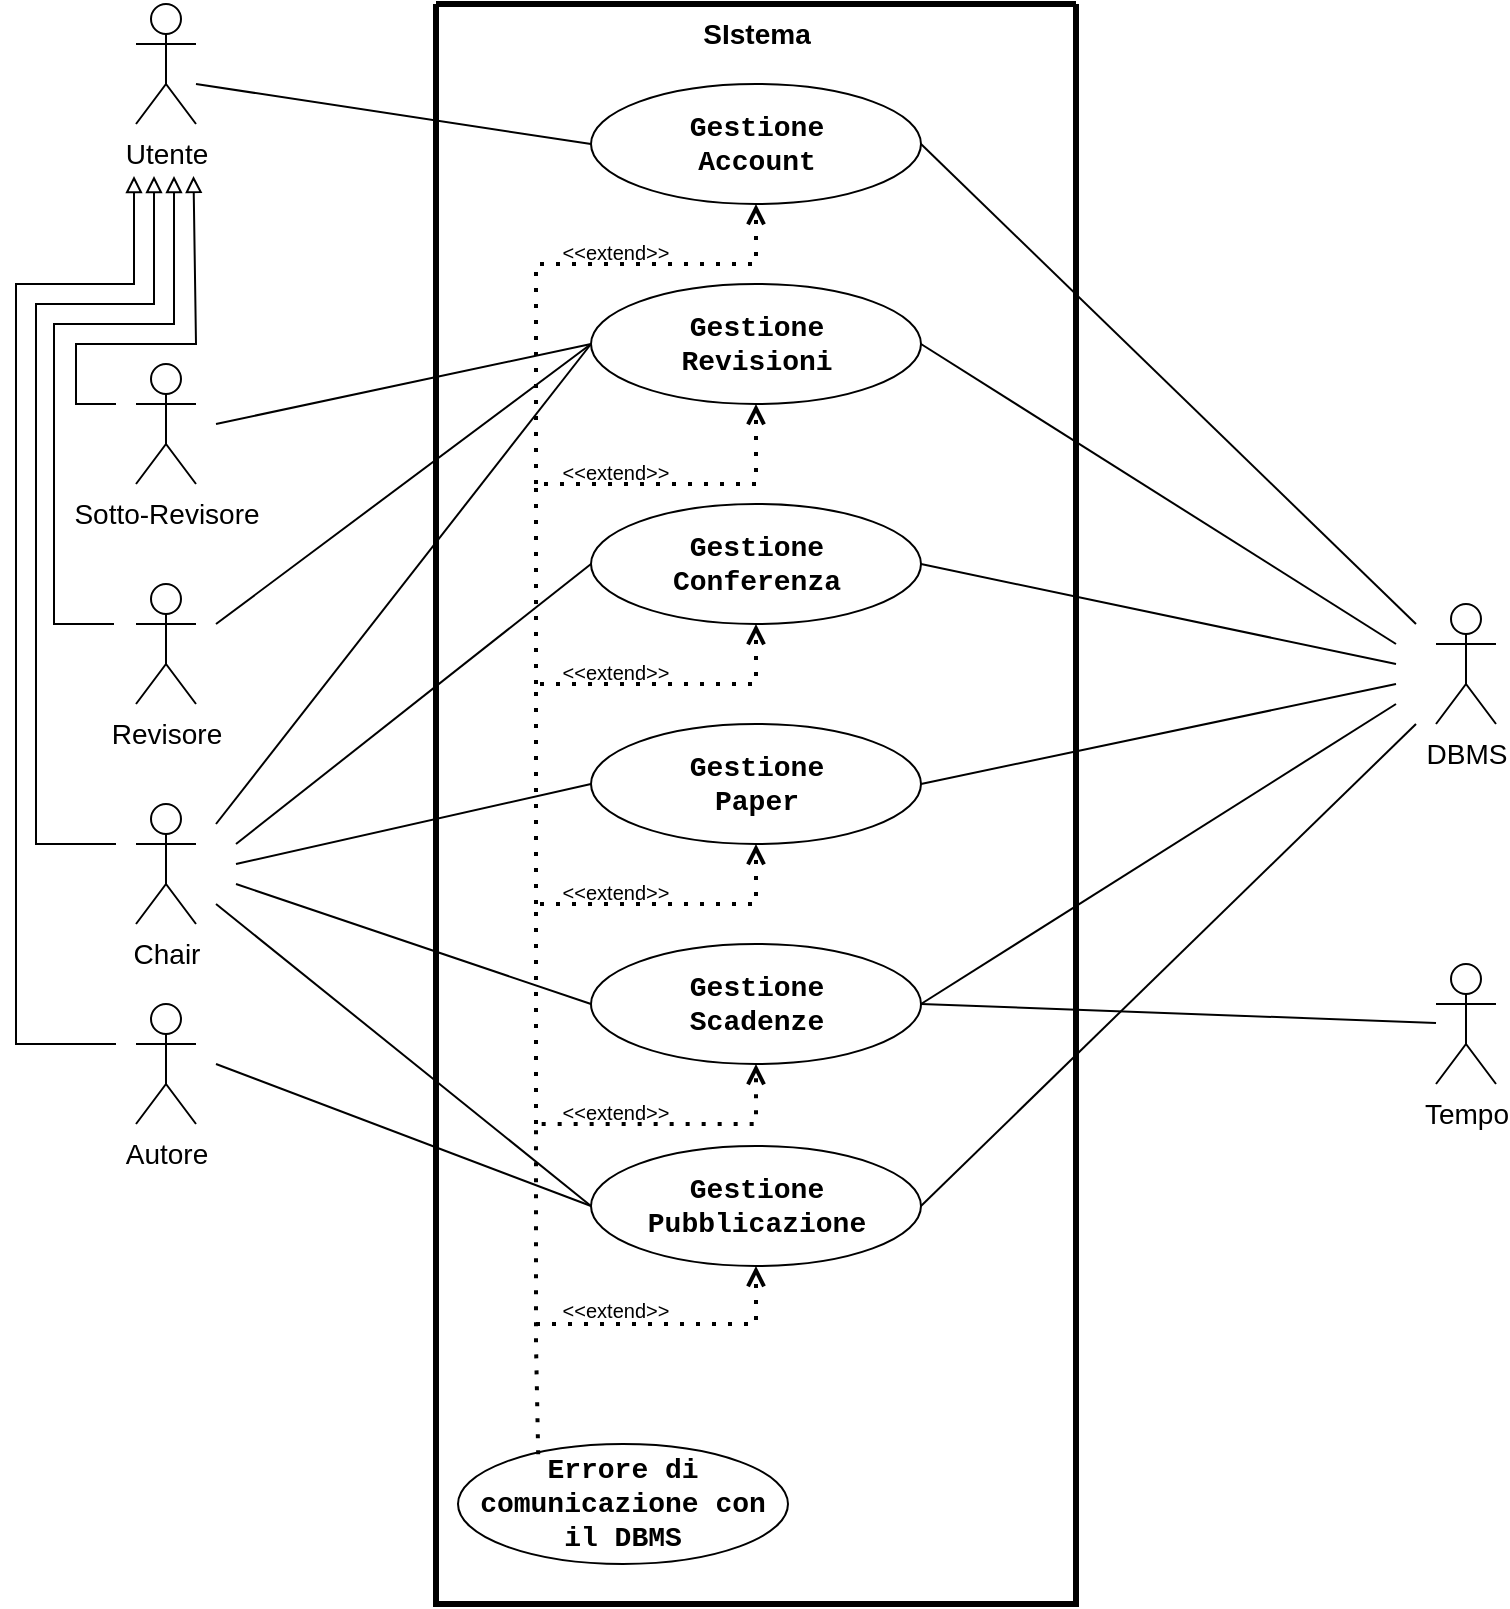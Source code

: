 <mxfile version="26.2.14">
  <diagram name="Page-1" id="3WrCtMFRqj1QOnCrlEEc">
    <mxGraphModel dx="1389" dy="713" grid="1" gridSize="10" guides="1" tooltips="1" connect="1" arrows="1" fold="1" page="1" pageScale="1" pageWidth="850" pageHeight="1100" background="light-dark(#FFFFFF,#FFFFFF)" math="0" shadow="0">
      <root>
        <mxCell id="0" />
        <mxCell id="1" parent="0" />
        <mxCell id="1eNqCUqUD9JuJW1qk43Z-1" value="" style="swimlane;startSize=0;swimlaneFillColor=none;strokeWidth=3;strokeColor=light-dark(#000000,#000000);labelBackgroundColor=none;fontColor=light-dark(#000000,#000000);" parent="1" vertex="1">
          <mxGeometry x="240" y="100" width="320" height="800" as="geometry">
            <mxRectangle x="260" y="90" width="50" height="40" as="alternateBounds" />
          </mxGeometry>
        </mxCell>
        <mxCell id="1eNqCUqUD9JuJW1qk43Z-10" value="&lt;font style=&quot;color: light-dark(rgb(0, 0, 0), rgb(0, 0, 0)); font-size: 14px;&quot; face=&quot;Courier New&quot;&gt;&lt;b&gt;Gestione&lt;/b&gt;&lt;/font&gt;&lt;div&gt;&lt;font style=&quot;color: light-dark(rgb(0, 0, 0), rgb(0, 0, 0)); font-size: 14px;&quot; face=&quot;Courier New&quot;&gt;&lt;b&gt;Account&lt;/b&gt;&lt;/font&gt;&lt;/div&gt;" style="ellipse;whiteSpace=wrap;html=1;fillColor=light-dark(#FFFFFF,#FFFFFF);strokeColor=light-dark(#000000,#000000);" parent="1eNqCUqUD9JuJW1qk43Z-1" vertex="1">
          <mxGeometry x="77.5" y="40" width="165" height="60" as="geometry" />
        </mxCell>
        <mxCell id="1eNqCUqUD9JuJW1qk43Z-13" value="&lt;font face=&quot;Courier New&quot; style=&quot;color: light-dark(rgb(0, 0, 0), rgb(0, 0, 0)); font-size: 14px;&quot;&gt;&lt;b&gt;Gestione&lt;/b&gt;&lt;/font&gt;&lt;div&gt;&lt;span style=&quot;font-family: &amp;quot;Courier New&amp;quot;;&quot;&gt;&lt;font style=&quot;color: light-dark(rgb(0, 0, 0), rgb(0, 0, 0)); font-size: 14px;&quot;&gt;&lt;b&gt;Revisioni&lt;/b&gt;&lt;/font&gt;&lt;/span&gt;&lt;/div&gt;" style="ellipse;whiteSpace=wrap;html=1;fillColor=light-dark(#FFFFFF,#FFFFFF);strokeColor=light-dark(#000000,#000000);" parent="1eNqCUqUD9JuJW1qk43Z-1" vertex="1">
          <mxGeometry x="77.5" y="140" width="165" height="60" as="geometry" />
        </mxCell>
        <mxCell id="1eNqCUqUD9JuJW1qk43Z-14" value="&lt;font face=&quot;Courier New&quot; style=&quot;color: light-dark(rgb(0, 0, 0), rgb(0, 0, 0)); font-size: 14px;&quot;&gt;&lt;b&gt;Gestione&lt;/b&gt;&lt;/font&gt;&lt;div&gt;&lt;font style=&quot;color: light-dark(rgb(0, 0, 0), rgb(0, 0, 0)); font-size: 14px;&quot; face=&quot;Courier New&quot;&gt;&lt;b&gt;Conferenza&lt;/b&gt;&lt;/font&gt;&lt;/div&gt;" style="ellipse;whiteSpace=wrap;html=1;fillColor=light-dark(#FFFFFF,#FFFFFF);strokeColor=light-dark(#000000,#000000);" parent="1eNqCUqUD9JuJW1qk43Z-1" vertex="1">
          <mxGeometry x="77.5" y="250" width="165" height="60" as="geometry" />
        </mxCell>
        <mxCell id="1eNqCUqUD9JuJW1qk43Z-15" value="&lt;font face=&quot;Courier New&quot; style=&quot;color: light-dark(rgb(0, 0, 0), rgb(0, 0, 0)); font-size: 14px;&quot;&gt;&lt;b&gt;Gestione&lt;/b&gt;&lt;/font&gt;&lt;div&gt;&lt;span style=&quot;font-family: &amp;quot;Courier New&amp;quot;;&quot;&gt;&lt;font style=&quot;color: light-dark(rgb(0, 0, 0), rgb(0, 0, 0)); font-size: 14px;&quot;&gt;&lt;b&gt;Paper&lt;/b&gt;&lt;/font&gt;&lt;/span&gt;&lt;/div&gt;" style="ellipse;whiteSpace=wrap;html=1;fillColor=light-dark(#FFFFFF,#FFFFFF);strokeColor=light-dark(#000000,#000000);" parent="1eNqCUqUD9JuJW1qk43Z-1" vertex="1">
          <mxGeometry x="77.5" y="360" width="165" height="60" as="geometry" />
        </mxCell>
        <mxCell id="1eNqCUqUD9JuJW1qk43Z-11" value="&lt;font face=&quot;Courier New&quot; style=&quot;color: light-dark(rgb(0, 0, 0), rgb(0, 0, 0)); font-size: 14px;&quot;&gt;&lt;b&gt;Gestione&lt;/b&gt;&lt;/font&gt;&lt;div&gt;&lt;font face=&quot;Courier New&quot; style=&quot;color: light-dark(rgb(0, 0, 0), rgb(0, 0, 0)); font-size: 14px;&quot;&gt;&lt;b&gt;Pubblicazione&lt;/b&gt;&lt;/font&gt;&lt;/div&gt;" style="ellipse;whiteSpace=wrap;html=1;fillColor=light-dark(#FFFFFF,#FFFFFF);strokeColor=light-dark(#000000,#000000);" parent="1eNqCUqUD9JuJW1qk43Z-1" vertex="1">
          <mxGeometry x="77.5" y="571" width="165" height="60" as="geometry" />
        </mxCell>
        <mxCell id="1eNqCUqUD9JuJW1qk43Z-30" value="&lt;font face=&quot;Courier New&quot; style=&quot;color: light-dark(rgb(0, 0, 0), rgb(0, 0, 0)); font-size: 14px;&quot;&gt;&lt;b&gt;Gestione&lt;/b&gt;&lt;/font&gt;&lt;div&gt;&lt;font face=&quot;Courier New&quot; style=&quot;color: light-dark(rgb(0, 0, 0), rgb(0, 0, 0)); font-size: 14px;&quot;&gt;&lt;b&gt;Scadenze&lt;/b&gt;&lt;/font&gt;&lt;/div&gt;" style="ellipse;whiteSpace=wrap;html=1;fillColor=light-dark(#FFFFFF,#FFFFFF);strokeColor=light-dark(#000000,#000000);" parent="1eNqCUqUD9JuJW1qk43Z-1" vertex="1">
          <mxGeometry x="77.5" y="470" width="165" height="60" as="geometry" />
        </mxCell>
        <mxCell id="gYo0cPuWThSeLoVCJnns-1" value="&lt;font style=&quot;color: light-dark(rgb(0, 0, 0), rgb(0, 0, 0));&quot; face=&quot;Courier New&quot;&gt;&lt;span style=&quot;font-size: 14px;&quot;&gt;&lt;b style=&quot;&quot;&gt;Errore di comunicazione con il DBMS&lt;/b&gt;&lt;/span&gt;&lt;/font&gt;" style="ellipse;whiteSpace=wrap;html=1;fillColor=light-dark(#FFFFFF,#FFFFFF);strokeColor=light-dark(#000000,#000000);" vertex="1" parent="1eNqCUqUD9JuJW1qk43Z-1">
          <mxGeometry x="11" y="720" width="165" height="60" as="geometry" />
        </mxCell>
        <mxCell id="gYo0cPuWThSeLoVCJnns-2" value="&lt;font style=&quot;color: light-dark(rgb(0, 0, 0), rgb(0, 0, 0)); font-size: 14px;&quot;&gt;&lt;b&gt;SIstema&lt;/b&gt;&lt;/font&gt;" style="text;html=1;align=center;verticalAlign=middle;resizable=0;points=[];autosize=1;strokeColor=none;fillColor=none;" vertex="1" parent="1eNqCUqUD9JuJW1qk43Z-1">
          <mxGeometry x="120" width="80" height="30" as="geometry" />
        </mxCell>
        <mxCell id="gYo0cPuWThSeLoVCJnns-7" value="" style="endArrow=open;dashed=1;html=1;dashPattern=1 3;strokeWidth=2;rounded=0;strokeColor=light-dark(#000000,#000000);endFill=0;entryX=0.5;entryY=1;entryDx=0;entryDy=0;" edge="1" parent="1eNqCUqUD9JuJW1qk43Z-1" target="1eNqCUqUD9JuJW1qk43Z-14">
          <mxGeometry width="50" height="50" relative="1" as="geometry">
            <mxPoint x="50" y="450" as="sourcePoint" />
            <mxPoint x="170" y="330" as="targetPoint" />
            <Array as="points">
              <mxPoint x="50" y="340" />
              <mxPoint x="160" y="340" />
            </Array>
          </mxGeometry>
        </mxCell>
        <mxCell id="gYo0cPuWThSeLoVCJnns-8" value="" style="endArrow=open;dashed=1;html=1;dashPattern=1 3;strokeWidth=2;rounded=0;strokeColor=light-dark(#000000,#000000);endFill=0;entryX=0.5;entryY=1;entryDx=0;entryDy=0;" edge="1" parent="1eNqCUqUD9JuJW1qk43Z-1" target="1eNqCUqUD9JuJW1qk43Z-13">
          <mxGeometry width="50" height="50" relative="1" as="geometry">
            <mxPoint x="50" y="340" as="sourcePoint" />
            <mxPoint x="160" y="190" as="targetPoint" />
            <Array as="points">
              <mxPoint x="50" y="240" />
              <mxPoint x="160" y="240" />
            </Array>
          </mxGeometry>
        </mxCell>
        <mxCell id="gYo0cPuWThSeLoVCJnns-9" value="" style="endArrow=open;dashed=1;html=1;dashPattern=1 3;strokeWidth=2;rounded=0;strokeColor=light-dark(#000000,#000000);endFill=0;entryX=0.5;entryY=1;entryDx=0;entryDy=0;" edge="1" parent="1eNqCUqUD9JuJW1qk43Z-1" target="1eNqCUqUD9JuJW1qk43Z-10">
          <mxGeometry width="50" height="50" relative="1" as="geometry">
            <mxPoint x="50" y="240" as="sourcePoint" />
            <mxPoint x="110" y="150" as="targetPoint" />
            <Array as="points">
              <mxPoint x="50" y="130" />
              <mxPoint x="160" y="130" />
            </Array>
          </mxGeometry>
        </mxCell>
        <mxCell id="gYo0cPuWThSeLoVCJnns-10" value="&lt;font style=&quot;color: light-dark(rgb(0, 0, 0), rgb(0, 0, 0)); font-size: 10px;&quot;&gt;&amp;lt;&amp;lt;extend&amp;gt;&amp;gt;&lt;/font&gt;" style="text;html=1;align=center;verticalAlign=middle;whiteSpace=wrap;rounded=0;" vertex="1" parent="1eNqCUqUD9JuJW1qk43Z-1">
          <mxGeometry x="59.5" y="648" width="60" height="10" as="geometry" />
        </mxCell>
        <mxCell id="gYo0cPuWThSeLoVCJnns-5" value="" style="endArrow=open;dashed=1;html=1;dashPattern=1 3;strokeWidth=2;rounded=0;strokeColor=light-dark(#000000,#000000);endFill=0;entryX=0.5;entryY=1;entryDx=0;entryDy=0;exitX=0.243;exitY=0.086;exitDx=0;exitDy=0;exitPerimeter=0;" edge="1" parent="1eNqCUqUD9JuJW1qk43Z-1" source="gYo0cPuWThSeLoVCJnns-1" target="1eNqCUqUD9JuJW1qk43Z-30">
          <mxGeometry width="50" height="50" relative="1" as="geometry">
            <mxPoint x="90" y="670" as="sourcePoint" />
            <mxPoint x="170" y="641" as="targetPoint" />
            <Array as="points">
              <mxPoint x="50" y="670" />
              <mxPoint x="50" y="560" />
              <mxPoint x="160" y="560" />
            </Array>
          </mxGeometry>
        </mxCell>
        <mxCell id="gYo0cPuWThSeLoVCJnns-27" value="&lt;font style=&quot;color: light-dark(rgb(0, 0, 0), rgb(0, 0, 0)); font-size: 10px;&quot;&gt;&amp;lt;&amp;lt;extend&amp;gt;&amp;gt;&lt;/font&gt;" style="text;html=1;align=center;verticalAlign=middle;whiteSpace=wrap;rounded=0;" vertex="1" parent="1eNqCUqUD9JuJW1qk43Z-1">
          <mxGeometry x="59.5" y="549" width="60" height="10" as="geometry" />
        </mxCell>
        <mxCell id="1eNqCUqUD9JuJW1qk43Z-6" style="edgeStyle=orthogonalEdgeStyle;rounded=0;orthogonalLoop=1;jettySize=auto;html=1;endArrow=block;endFill=0;strokeColor=light-dark(#000000,#000000);strokeWidth=1;" parent="1" edge="1">
          <mxGeometry relative="1" as="geometry">
            <mxPoint x="109" y="186" as="targetPoint" />
            <mxPoint x="79" y="410" as="sourcePoint" />
            <Array as="points">
              <mxPoint x="49" y="410" />
              <mxPoint x="49" y="260" />
              <mxPoint x="109" y="260" />
            </Array>
          </mxGeometry>
        </mxCell>
        <mxCell id="1eNqCUqUD9JuJW1qk43Z-7" value="&lt;font face=&quot;Helvetica&quot; style=&quot;color: light-dark(rgb(0, 0, 0), rgb(0, 0, 0)); font-size: 14px;&quot;&gt;Autore&lt;/font&gt;" style="shape=umlActor;verticalLabelPosition=bottom;verticalAlign=top;html=1;outlineConnect=0;strokeColor=light-dark(#000000,#000000);fillColor=none;" parent="1" vertex="1">
          <mxGeometry x="90" y="600" width="30" height="60" as="geometry" />
        </mxCell>
        <mxCell id="1eNqCUqUD9JuJW1qk43Z-16" value="&lt;font face=&quot;Helvetica&quot; style=&quot;color: light-dark(rgb(0, 0, 0), rgb(0, 0, 0)); font-size: 14px;&quot;&gt;Chair&lt;/font&gt;" style="shape=umlActor;verticalLabelPosition=bottom;verticalAlign=top;html=1;outlineConnect=0;strokeColor=light-dark(#000000,#000000);fillColor=none;" parent="1" vertex="1">
          <mxGeometry x="90" y="500" width="30" height="60" as="geometry" />
        </mxCell>
        <mxCell id="1eNqCUqUD9JuJW1qk43Z-17" value="&lt;font face=&quot;Helvetica&quot; style=&quot;color: light-dark(rgb(0, 0, 0), rgb(0, 0, 0)); font-size: 14px;&quot;&gt;Revisore&lt;/font&gt;" style="shape=umlActor;verticalLabelPosition=bottom;verticalAlign=top;html=1;outlineConnect=0;strokeColor=light-dark(#000000,#000000);fillColor=none;" parent="1" vertex="1">
          <mxGeometry x="90" y="390" width="30" height="60" as="geometry" />
        </mxCell>
        <mxCell id="1eNqCUqUD9JuJW1qk43Z-18" value="&lt;font face=&quot;Helvetica&quot; style=&quot;color: light-dark(rgb(0, 0, 0), rgb(0, 0, 0)); font-size: 14px;&quot;&gt;Sotto-Revisore&lt;/font&gt;" style="shape=umlActor;verticalLabelPosition=bottom;verticalAlign=top;html=1;outlineConnect=0;strokeColor=light-dark(#000000,#000000);fillColor=none;" parent="1" vertex="1">
          <mxGeometry x="90" y="280" width="30" height="60" as="geometry" />
        </mxCell>
        <mxCell id="1eNqCUqUD9JuJW1qk43Z-22" style="rounded=0;orthogonalLoop=1;jettySize=auto;html=1;entryX=0;entryY=0.5;entryDx=0;entryDy=0;strokeColor=light-dark(#000000,#000000);endArrow=none;startFill=0;" parent="1" target="1eNqCUqUD9JuJW1qk43Z-10" edge="1">
          <mxGeometry relative="1" as="geometry">
            <mxPoint x="120" y="140" as="sourcePoint" />
          </mxGeometry>
        </mxCell>
        <mxCell id="1eNqCUqUD9JuJW1qk43Z-19" value="&lt;font style=&quot;color: light-dark(rgb(0, 0, 0), rgb(0, 0, 0)); font-size: 14px;&quot;&gt;Utente&lt;/font&gt;" style="shape=umlActor;verticalLabelPosition=bottom;verticalAlign=top;html=1;outlineConnect=0;strokeColor=light-dark(#000000,#000000);fillColor=none;" parent="1" vertex="1">
          <mxGeometry x="90" y="100" width="30" height="60" as="geometry" />
        </mxCell>
        <mxCell id="1eNqCUqUD9JuJW1qk43Z-23" style="rounded=0;orthogonalLoop=1;jettySize=auto;html=1;strokeColor=light-dark(#000000,#000000);endArrow=none;startFill=0;entryX=0;entryY=0.5;entryDx=0;entryDy=0;" parent="1" target="1eNqCUqUD9JuJW1qk43Z-13" edge="1">
          <mxGeometry relative="1" as="geometry">
            <mxPoint x="130" y="310" as="sourcePoint" />
            <mxPoint x="323" y="160" as="targetPoint" />
          </mxGeometry>
        </mxCell>
        <mxCell id="1eNqCUqUD9JuJW1qk43Z-24" style="rounded=0;orthogonalLoop=1;jettySize=auto;html=1;strokeColor=light-dark(#000000,#000000);endArrow=none;startFill=0;entryX=0;entryY=0.5;entryDx=0;entryDy=0;" parent="1" target="1eNqCUqUD9JuJW1qk43Z-13" edge="1">
          <mxGeometry relative="1" as="geometry">
            <mxPoint x="130" y="410" as="sourcePoint" />
            <mxPoint x="323" y="340" as="targetPoint" />
          </mxGeometry>
        </mxCell>
        <mxCell id="1eNqCUqUD9JuJW1qk43Z-25" style="rounded=0;orthogonalLoop=1;jettySize=auto;html=1;strokeColor=light-dark(#000000,#000000);endArrow=none;startFill=0;entryX=0;entryY=0.5;entryDx=0;entryDy=0;" parent="1" target="1eNqCUqUD9JuJW1qk43Z-14" edge="1">
          <mxGeometry relative="1" as="geometry">
            <mxPoint x="140" y="520" as="sourcePoint" />
            <mxPoint x="323" y="340" as="targetPoint" />
          </mxGeometry>
        </mxCell>
        <mxCell id="1eNqCUqUD9JuJW1qk43Z-26" style="rounded=0;orthogonalLoop=1;jettySize=auto;html=1;strokeColor=light-dark(#000000,#000000);endArrow=none;startFill=0;entryX=0;entryY=0.5;entryDx=0;entryDy=0;" parent="1" target="1eNqCUqUD9JuJW1qk43Z-15" edge="1">
          <mxGeometry relative="1" as="geometry">
            <mxPoint x="140" y="530" as="sourcePoint" />
            <mxPoint x="323" y="430" as="targetPoint" />
          </mxGeometry>
        </mxCell>
        <mxCell id="1eNqCUqUD9JuJW1qk43Z-27" style="rounded=0;orthogonalLoop=1;jettySize=auto;html=1;strokeColor=light-dark(#000000,#000000);endArrow=none;startFill=0;entryX=0;entryY=0.5;entryDx=0;entryDy=0;" parent="1" target="1eNqCUqUD9JuJW1qk43Z-11" edge="1">
          <mxGeometry relative="1" as="geometry">
            <mxPoint x="130" y="550" as="sourcePoint" />
            <mxPoint x="323" y="520" as="targetPoint" />
          </mxGeometry>
        </mxCell>
        <mxCell id="1eNqCUqUD9JuJW1qk43Z-28" style="rounded=0;orthogonalLoop=1;jettySize=auto;html=1;strokeColor=light-dark(#000000,#000000);endArrow=none;startFill=0;entryX=0;entryY=0.5;entryDx=0;entryDy=0;" parent="1" target="1eNqCUqUD9JuJW1qk43Z-13" edge="1">
          <mxGeometry relative="1" as="geometry">
            <mxPoint x="130" y="510" as="sourcePoint" />
            <mxPoint x="323" y="430" as="targetPoint" />
          </mxGeometry>
        </mxCell>
        <mxCell id="1eNqCUqUD9JuJW1qk43Z-29" style="rounded=0;orthogonalLoop=1;jettySize=auto;html=1;strokeColor=light-dark(#000000,#000000);endArrow=none;startFill=0;entryX=0;entryY=0.5;entryDx=0;entryDy=0;" parent="1" target="1eNqCUqUD9JuJW1qk43Z-11" edge="1">
          <mxGeometry relative="1" as="geometry">
            <mxPoint x="130" y="630" as="sourcePoint" />
            <mxPoint x="323" y="610" as="targetPoint" />
          </mxGeometry>
        </mxCell>
        <mxCell id="1eNqCUqUD9JuJW1qk43Z-31" style="rounded=0;orthogonalLoop=1;jettySize=auto;html=1;strokeColor=light-dark(#000000,#000000);endArrow=none;startFill=0;entryX=0;entryY=0.5;entryDx=0;entryDy=0;" parent="1" target="1eNqCUqUD9JuJW1qk43Z-30" edge="1">
          <mxGeometry relative="1" as="geometry">
            <mxPoint x="140" y="540" as="sourcePoint" />
            <mxPoint x="318" y="700" as="targetPoint" />
          </mxGeometry>
        </mxCell>
        <mxCell id="1eNqCUqUD9JuJW1qk43Z-32" value="&lt;font face=&quot;Helvetica&quot; style=&quot;color: light-dark(rgb(0, 0, 0), rgb(0, 0, 0)); font-size: 14px;&quot;&gt;DBMS&lt;/font&gt;" style="shape=umlActor;verticalLabelPosition=bottom;verticalAlign=top;html=1;outlineConnect=0;strokeColor=light-dark(#000000,#000000);fillColor=none;" parent="1" vertex="1">
          <mxGeometry x="740" y="400" width="30" height="60" as="geometry" />
        </mxCell>
        <mxCell id="1eNqCUqUD9JuJW1qk43Z-33" value="&lt;font style=&quot;color: light-dark(rgb(0, 0, 0), rgb(0, 0, 0)); font-size: 14px;&quot;&gt;Tempo&lt;/font&gt;" style="shape=umlActor;verticalLabelPosition=bottom;verticalAlign=top;html=1;outlineConnect=0;strokeColor=light-dark(#000000,#000000);fillColor=none;" parent="1" vertex="1">
          <mxGeometry x="740" y="580" width="30" height="60" as="geometry" />
        </mxCell>
        <mxCell id="1eNqCUqUD9JuJW1qk43Z-36" style="rounded=0;orthogonalLoop=1;jettySize=auto;html=1;strokeColor=light-dark(#000000,#000000);endArrow=none;startFill=0;exitX=1;exitY=0.5;exitDx=0;exitDy=0;" parent="1" source="1eNqCUqUD9JuJW1qk43Z-10" edge="1">
          <mxGeometry relative="1" as="geometry">
            <mxPoint x="530" y="330" as="sourcePoint" />
            <mxPoint x="730" y="410" as="targetPoint" />
          </mxGeometry>
        </mxCell>
        <mxCell id="1eNqCUqUD9JuJW1qk43Z-37" style="rounded=0;orthogonalLoop=1;jettySize=auto;html=1;strokeColor=light-dark(#000000,#000000);endArrow=none;startFill=0;exitX=1;exitY=0.5;exitDx=0;exitDy=0;" parent="1" source="1eNqCUqUD9JuJW1qk43Z-13" edge="1">
          <mxGeometry relative="1" as="geometry">
            <mxPoint x="488" y="250" as="sourcePoint" />
            <mxPoint x="720" y="420" as="targetPoint" />
          </mxGeometry>
        </mxCell>
        <mxCell id="1eNqCUqUD9JuJW1qk43Z-38" style="rounded=0;orthogonalLoop=1;jettySize=auto;html=1;strokeColor=light-dark(#000000,#000000);endArrow=none;startFill=0;exitX=1;exitY=0.5;exitDx=0;exitDy=0;" parent="1" source="1eNqCUqUD9JuJW1qk43Z-14" edge="1">
          <mxGeometry relative="1" as="geometry">
            <mxPoint x="488" y="340" as="sourcePoint" />
            <mxPoint x="720" y="430" as="targetPoint" />
          </mxGeometry>
        </mxCell>
        <mxCell id="1eNqCUqUD9JuJW1qk43Z-39" style="rounded=0;orthogonalLoop=1;jettySize=auto;html=1;strokeColor=light-dark(#000000,#000000);endArrow=none;startFill=0;exitX=1;exitY=0.5;exitDx=0;exitDy=0;" parent="1" source="1eNqCUqUD9JuJW1qk43Z-15" edge="1">
          <mxGeometry relative="1" as="geometry">
            <mxPoint x="480" y="510" as="sourcePoint" />
            <mxPoint x="720" y="440" as="targetPoint" />
          </mxGeometry>
        </mxCell>
        <mxCell id="1eNqCUqUD9JuJW1qk43Z-40" style="rounded=0;orthogonalLoop=1;jettySize=auto;html=1;strokeColor=light-dark(#000000,#000000);endArrow=none;startFill=0;exitX=1;exitY=0.5;exitDx=0;exitDy=0;" parent="1" source="1eNqCUqUD9JuJW1qk43Z-30" edge="1">
          <mxGeometry relative="1" as="geometry">
            <mxPoint x="490" y="520" as="sourcePoint" />
            <mxPoint x="720" y="450" as="targetPoint" />
          </mxGeometry>
        </mxCell>
        <mxCell id="1eNqCUqUD9JuJW1qk43Z-41" style="rounded=0;orthogonalLoop=1;jettySize=auto;html=1;strokeColor=light-dark(#000000,#000000);endArrow=none;startFill=0;exitX=1;exitY=0.5;exitDx=0;exitDy=0;" parent="1" source="1eNqCUqUD9JuJW1qk43Z-11" edge="1">
          <mxGeometry relative="1" as="geometry">
            <mxPoint x="488" y="610" as="sourcePoint" />
            <mxPoint x="730" y="460" as="targetPoint" />
          </mxGeometry>
        </mxCell>
        <mxCell id="1eNqCUqUD9JuJW1qk43Z-42" style="rounded=0;orthogonalLoop=1;jettySize=auto;html=1;strokeColor=light-dark(#000000,#000000);endArrow=none;startFill=0;exitX=1;exitY=0.5;exitDx=0;exitDy=0;" parent="1" source="1eNqCUqUD9JuJW1qk43Z-30" target="1eNqCUqUD9JuJW1qk43Z-33" edge="1">
          <mxGeometry relative="1" as="geometry">
            <mxPoint x="490" y="520" as="sourcePoint" />
            <mxPoint x="720" y="620" as="targetPoint" />
          </mxGeometry>
        </mxCell>
        <mxCell id="sZZkWRfHeeR4qMs7b2rZ-11" style="edgeStyle=orthogonalEdgeStyle;rounded=0;orthogonalLoop=1;jettySize=auto;html=1;endArrow=block;endFill=0;strokeColor=light-dark(#000000,#000000);" parent="1" edge="1">
          <mxGeometry relative="1" as="geometry">
            <mxPoint x="99" y="186" as="targetPoint" />
            <mxPoint x="80" y="520" as="sourcePoint" />
            <Array as="points">
              <mxPoint x="40" y="520" />
              <mxPoint x="40" y="250" />
              <mxPoint x="99" y="250" />
            </Array>
          </mxGeometry>
        </mxCell>
        <mxCell id="sZZkWRfHeeR4qMs7b2rZ-12" style="edgeStyle=orthogonalEdgeStyle;rounded=0;orthogonalLoop=1;jettySize=auto;html=1;endArrow=block;endFill=0;strokeColor=light-dark(#000000,#000000);" parent="1" edge="1">
          <mxGeometry relative="1" as="geometry">
            <mxPoint x="89" y="186" as="targetPoint" />
            <mxPoint x="80" y="620" as="sourcePoint" />
            <Array as="points">
              <mxPoint x="30" y="620" />
              <mxPoint x="30" y="240" />
              <mxPoint x="89" y="240" />
            </Array>
          </mxGeometry>
        </mxCell>
        <mxCell id="zpWcOhDEUucsBWKw6AgS-9" value="" style="endArrow=block;html=1;rounded=0;strokeColor=light-dark(#000000,#000000);endFill=0;strokeWidth=1;startSize=6;jumpSize=6;targetPerimeterSpacing=0;endSize=6;" parent="1" edge="1">
          <mxGeometry width="50" height="50" relative="1" as="geometry">
            <mxPoint x="80" y="300" as="sourcePoint" />
            <mxPoint x="118.75" y="186" as="targetPoint" />
            <Array as="points">
              <mxPoint x="80" y="300" />
              <mxPoint x="60" y="300" />
              <mxPoint x="60" y="270" />
              <mxPoint x="80" y="270" />
              <mxPoint x="120" y="270" />
            </Array>
          </mxGeometry>
        </mxCell>
        <mxCell id="gYo0cPuWThSeLoVCJnns-6" value="" style="endArrow=open;dashed=1;html=1;dashPattern=1 3;strokeWidth=2;rounded=0;strokeColor=light-dark(#000000,#000000);endFill=0;entryX=0.5;entryY=1;entryDx=0;entryDy=0;" edge="1" parent="1" target="1eNqCUqUD9JuJW1qk43Z-15">
          <mxGeometry width="50" height="50" relative="1" as="geometry">
            <mxPoint x="290" y="660" as="sourcePoint" />
            <mxPoint x="410" y="640" as="targetPoint" />
            <Array as="points">
              <mxPoint x="290" y="550" />
              <mxPoint x="400" y="550" />
            </Array>
          </mxGeometry>
        </mxCell>
        <mxCell id="gYo0cPuWThSeLoVCJnns-11" value="" style="endArrow=open;dashed=1;html=1;dashPattern=1 3;strokeWidth=2;rounded=0;strokeColor=light-dark(#000000,#000000);endFill=0;entryX=0.5;entryY=1;entryDx=0;entryDy=0;" edge="1" parent="1" target="1eNqCUqUD9JuJW1qk43Z-11">
          <mxGeometry width="50" height="50" relative="1" as="geometry">
            <mxPoint x="290" y="760" as="sourcePoint" />
            <mxPoint x="450" y="680" as="targetPoint" />
            <Array as="points">
              <mxPoint x="400" y="760" />
            </Array>
          </mxGeometry>
        </mxCell>
        <mxCell id="gYo0cPuWThSeLoVCJnns-28" value="&lt;font style=&quot;color: light-dark(rgb(0, 0, 0), rgb(0, 0, 0)); font-size: 10px;&quot;&gt;&amp;lt;&amp;lt;extend&amp;gt;&amp;gt;&lt;/font&gt;" style="text;html=1;align=center;verticalAlign=middle;whiteSpace=wrap;rounded=0;" vertex="1" parent="1">
          <mxGeometry x="299.5" y="539" width="60" height="10" as="geometry" />
        </mxCell>
        <mxCell id="gYo0cPuWThSeLoVCJnns-29" value="&lt;font style=&quot;color: light-dark(rgb(0, 0, 0), rgb(0, 0, 0)); font-size: 10px;&quot;&gt;&amp;lt;&amp;lt;extend&amp;gt;&amp;gt;&lt;/font&gt;" style="text;html=1;align=center;verticalAlign=middle;whiteSpace=wrap;rounded=0;" vertex="1" parent="1">
          <mxGeometry x="299.5" y="429" width="60" height="10" as="geometry" />
        </mxCell>
        <mxCell id="gYo0cPuWThSeLoVCJnns-30" value="&lt;font style=&quot;color: light-dark(rgb(0, 0, 0), rgb(0, 0, 0)); font-size: 10px;&quot;&gt;&amp;lt;&amp;lt;extend&amp;gt;&amp;gt;&lt;/font&gt;" style="text;html=1;align=center;verticalAlign=middle;whiteSpace=wrap;rounded=0;" vertex="1" parent="1">
          <mxGeometry x="299.5" y="329" width="60" height="10" as="geometry" />
        </mxCell>
        <mxCell id="gYo0cPuWThSeLoVCJnns-31" value="&lt;font style=&quot;color: light-dark(rgb(0, 0, 0), rgb(0, 0, 0)); font-size: 10px;&quot;&gt;&amp;lt;&amp;lt;extend&amp;gt;&amp;gt;&lt;/font&gt;" style="text;html=1;align=center;verticalAlign=middle;whiteSpace=wrap;rounded=0;" vertex="1" parent="1">
          <mxGeometry x="299.5" y="219" width="60" height="10" as="geometry" />
        </mxCell>
      </root>
    </mxGraphModel>
  </diagram>
</mxfile>
